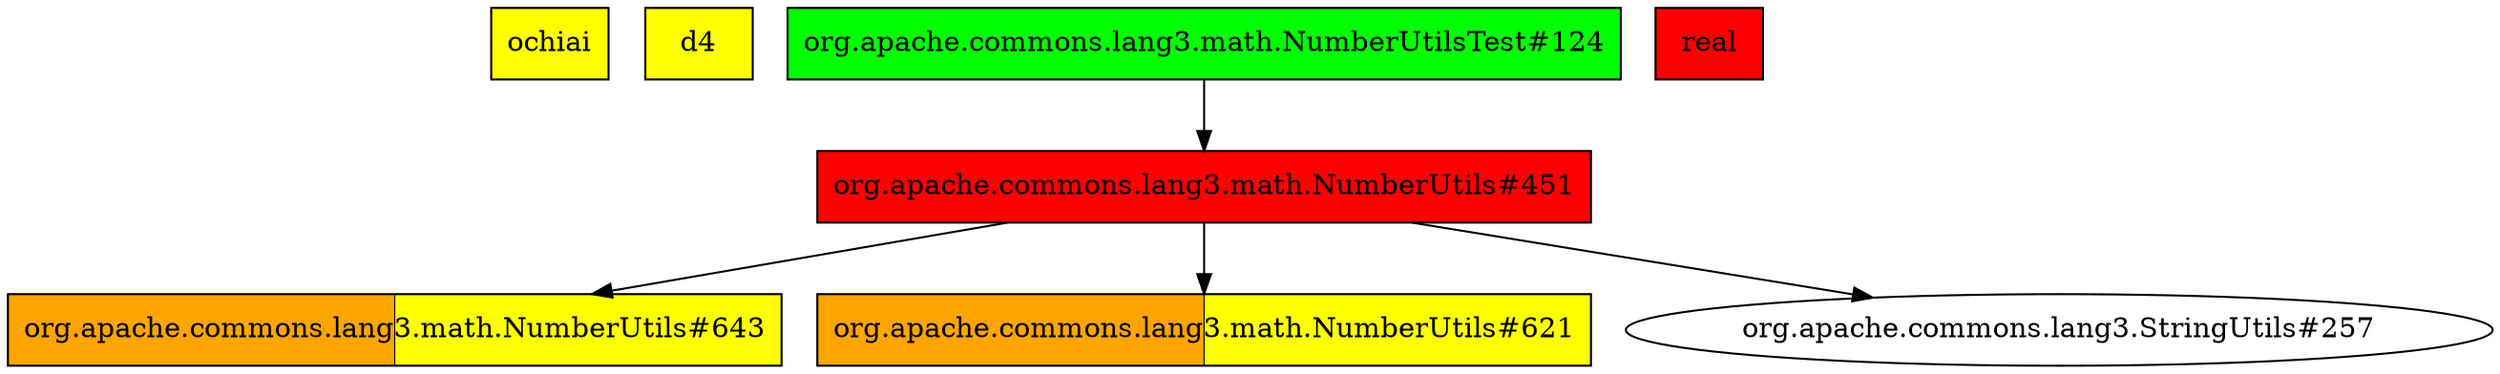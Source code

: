 digraph enhanced {
	"ochiai" [style=striped shape=box fillcolor="yellow"];
	"d4" [style=striped shape=box fillcolor="yellow"];
	"org.apache.commons.lang3.math.NumberUtils#451" [style=striped shape=box fillcolor="red"];
	"org.apache.commons.lang3.math.NumberUtilsTest#124" [style=striped shape=box fillcolor="green"];
	"real" [style=striped shape=box fillcolor="red"];
	"org.apache.commons.lang3.math.NumberUtils#643" [style=striped shape=box fillcolor="orange:yellow"];
	"org.apache.commons.lang3.math.NumberUtils#621" [style=striped shape=box fillcolor="orange:yellow"];
	"org.apache.commons.lang3.math.NumberUtils#451" -> "org.apache.commons.lang3.StringUtils#257";
	"org.apache.commons.lang3.math.NumberUtilsTest#124" -> "org.apache.commons.lang3.math.NumberUtils#451";
	"org.apache.commons.lang3.math.NumberUtils#451" -> "org.apache.commons.lang3.math.NumberUtils#643";
	"org.apache.commons.lang3.math.NumberUtils#451" -> "org.apache.commons.lang3.math.NumberUtils#621";
}
